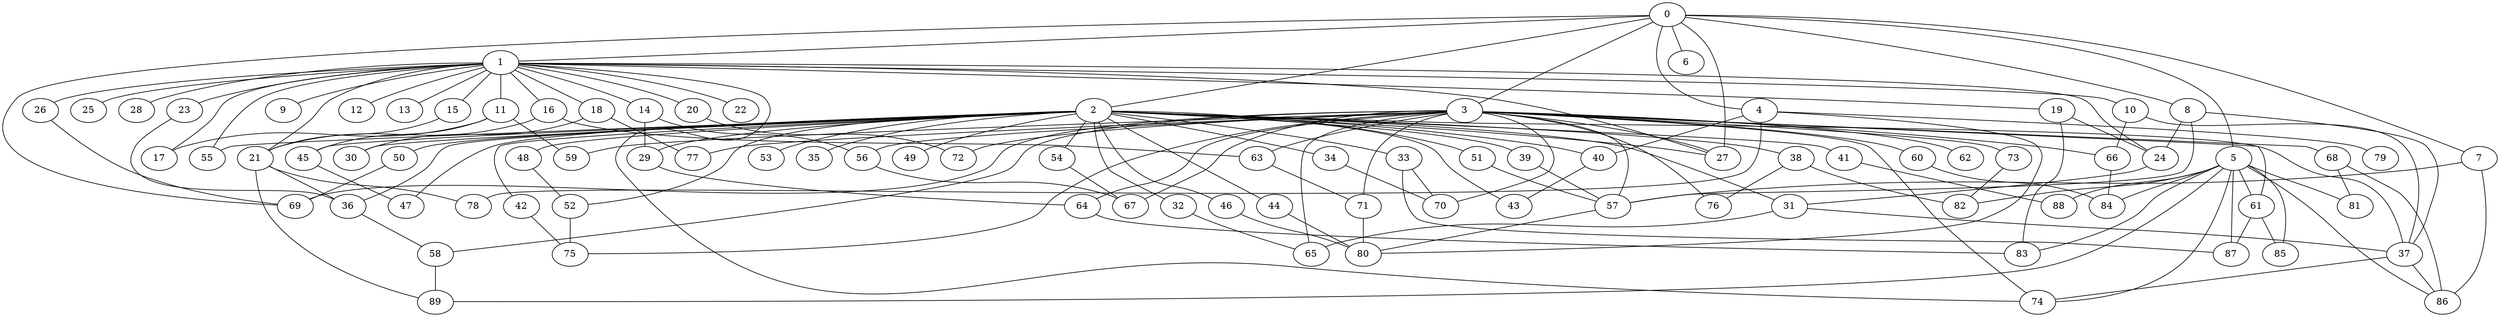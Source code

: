
graph graphname {
    0 -- 1
0 -- 2
0 -- 3
0 -- 4
0 -- 5
0 -- 6
0 -- 7
0 -- 8
0 -- 27
0 -- 69
1 -- 9
1 -- 10
1 -- 11
1 -- 12
1 -- 13
1 -- 14
1 -- 15
1 -- 16
1 -- 17
1 -- 18
1 -- 19
1 -- 20
1 -- 21
1 -- 22
1 -- 23
1 -- 24
1 -- 25
1 -- 26
1 -- 27
1 -- 28
1 -- 55
1 -- 74
2 -- 29
2 -- 30
2 -- 31
2 -- 32
2 -- 33
2 -- 34
2 -- 35
2 -- 36
2 -- 37
2 -- 38
2 -- 39
2 -- 40
2 -- 41
2 -- 42
2 -- 43
2 -- 44
2 -- 45
2 -- 46
2 -- 47
2 -- 48
2 -- 49
2 -- 50
2 -- 51
2 -- 52
2 -- 53
2 -- 54
2 -- 55
2 -- 27
3 -- 56
3 -- 57
3 -- 58
3 -- 59
3 -- 60
3 -- 61
3 -- 62
3 -- 63
3 -- 64
3 -- 65
3 -- 66
3 -- 67
3 -- 68
3 -- 69
3 -- 70
3 -- 71
3 -- 72
3 -- 73
3 -- 74
3 -- 75
3 -- 76
3 -- 77
3 -- 27
4 -- 80
4 -- 78
4 -- 79
4 -- 40
5 -- 81
5 -- 82
5 -- 83
5 -- 84
5 -- 85
5 -- 86
5 -- 87
5 -- 88
5 -- 89
5 -- 61
5 -- 74
7 -- 86
7 -- 57
8 -- 57
8 -- 37
8 -- 24
10 -- 66
10 -- 37
11 -- 45
11 -- 17
11 -- 59
14 -- 56
14 -- 29
15 -- 21
16 -- 63
16 -- 21
18 -- 77
18 -- 30
19 -- 24
19 -- 83
20 -- 72
21 -- 89
21 -- 78
21 -- 36
23 -- 36
24 -- 31
26 -- 69
29 -- 64
31 -- 37
31 -- 65
32 -- 65
33 -- 87
33 -- 70
34 -- 70
36 -- 58
37 -- 86
37 -- 74
38 -- 76
38 -- 82
39 -- 57
40 -- 43
41 -- 88
42 -- 75
44 -- 80
45 -- 47
46 -- 80
48 -- 52
50 -- 69
51 -- 57
52 -- 75
54 -- 67
56 -- 67
57 -- 80
58 -- 89
60 -- 84
61 -- 85
61 -- 87
63 -- 71
64 -- 83
66 -- 84
68 -- 86
68 -- 81
71 -- 80
73 -- 82

}
